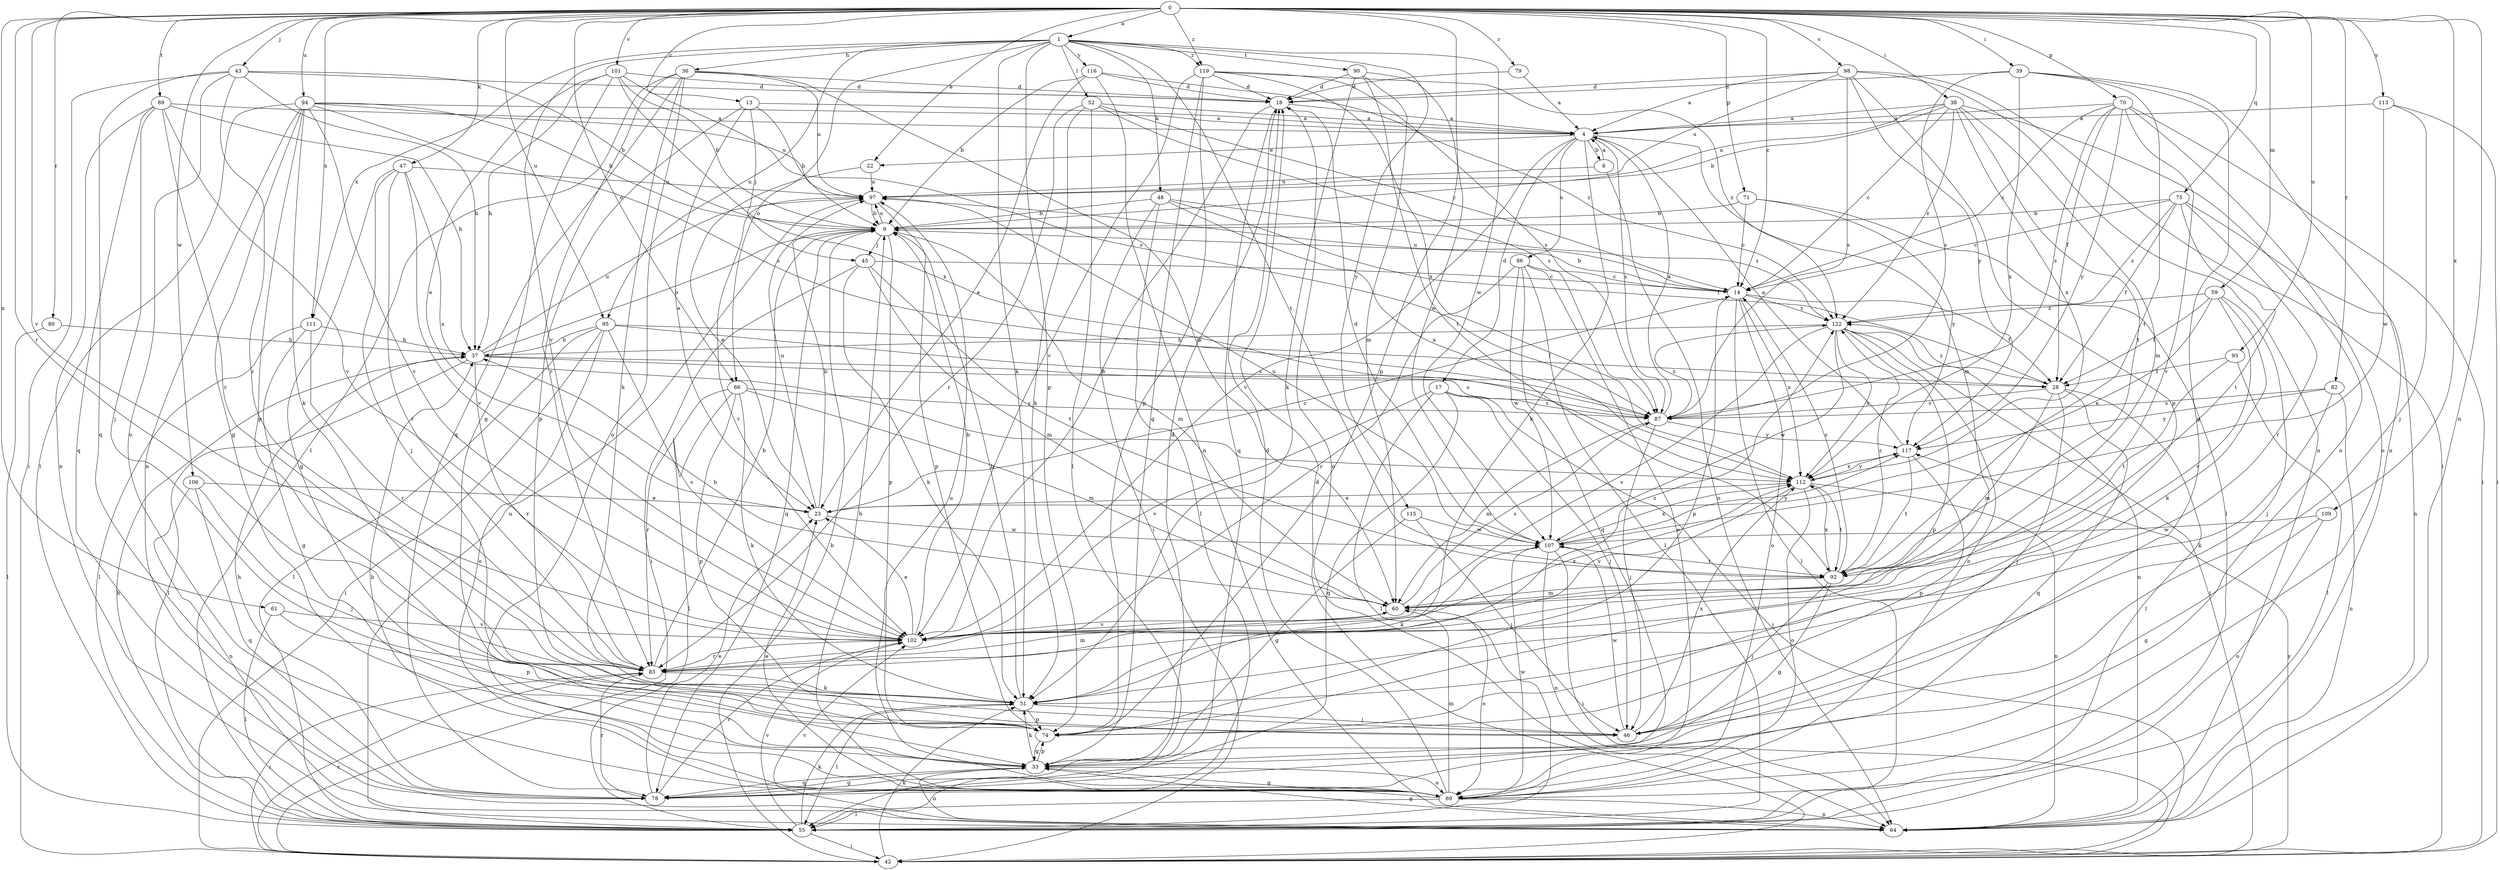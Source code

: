 strict digraph  {
0;
1;
4;
8;
9;
13;
14;
17;
18;
22;
23;
28;
33;
36;
37;
38;
39;
42;
43;
45;
46;
47;
48;
51;
52;
55;
59;
60;
61;
64;
66;
69;
70;
71;
74;
75;
78;
79;
80;
82;
83;
86;
87;
89;
90;
92;
93;
94;
95;
97;
98;
101;
102;
106;
107;
109;
111;
112;
113;
115;
116;
117;
119;
122;
0 -> 1  [label=a];
0 -> 13  [label=c];
0 -> 14  [label=c];
0 -> 22  [label=e];
0 -> 38  [label=i];
0 -> 39  [label=i];
0 -> 43  [label=j];
0 -> 47  [label=k];
0 -> 59  [label=m];
0 -> 61  [label=n];
0 -> 64  [label=n];
0 -> 66  [label=o];
0 -> 70  [label=p];
0 -> 71  [label=p];
0 -> 74  [label=p];
0 -> 75  [label=q];
0 -> 79  [label=r];
0 -> 80  [label=r];
0 -> 82  [label=r];
0 -> 83  [label=r];
0 -> 89  [label=t];
0 -> 93  [label=u];
0 -> 94  [label=u];
0 -> 95  [label=u];
0 -> 98  [label=v];
0 -> 101  [label=v];
0 -> 102  [label=v];
0 -> 106  [label=w];
0 -> 109  [label=x];
0 -> 111  [label=x];
0 -> 113  [label=y];
0 -> 119  [label=z];
1 -> 36  [label=h];
1 -> 48  [label=k];
1 -> 51  [label=k];
1 -> 52  [label=l];
1 -> 66  [label=o];
1 -> 74  [label=p];
1 -> 90  [label=t];
1 -> 92  [label=t];
1 -> 95  [label=u];
1 -> 102  [label=v];
1 -> 107  [label=w];
1 -> 111  [label=x];
1 -> 115  [label=y];
1 -> 116  [label=y];
1 -> 119  [label=z];
4 -> 8  [label=b];
4 -> 17  [label=d];
4 -> 22  [label=e];
4 -> 51  [label=k];
4 -> 60  [label=m];
4 -> 86  [label=s];
4 -> 87  [label=s];
4 -> 102  [label=v];
8 -> 4  [label=a];
8 -> 64  [label=n];
8 -> 97  [label=u];
9 -> 45  [label=j];
9 -> 60  [label=m];
9 -> 74  [label=p];
9 -> 78  [label=q];
9 -> 97  [label=u];
13 -> 4  [label=a];
13 -> 9  [label=b];
13 -> 23  [label=e];
13 -> 45  [label=j];
13 -> 74  [label=p];
14 -> 9  [label=b];
14 -> 28  [label=f];
14 -> 55  [label=l];
14 -> 69  [label=o];
14 -> 74  [label=p];
14 -> 97  [label=u];
14 -> 112  [label=x];
14 -> 122  [label=z];
17 -> 42  [label=i];
17 -> 46  [label=j];
17 -> 55  [label=l];
17 -> 78  [label=q];
17 -> 87  [label=s];
17 -> 102  [label=v];
18 -> 4  [label=a];
18 -> 64  [label=n];
18 -> 78  [label=q];
18 -> 102  [label=v];
22 -> 23  [label=e];
22 -> 97  [label=u];
23 -> 9  [label=b];
23 -> 14  [label=c];
23 -> 97  [label=u];
23 -> 107  [label=w];
28 -> 46  [label=j];
28 -> 55  [label=l];
28 -> 60  [label=m];
28 -> 78  [label=q];
28 -> 87  [label=s];
28 -> 122  [label=z];
33 -> 18  [label=d];
33 -> 51  [label=k];
33 -> 64  [label=n];
33 -> 69  [label=o];
33 -> 74  [label=p];
33 -> 78  [label=q];
36 -> 18  [label=d];
36 -> 51  [label=k];
36 -> 55  [label=l];
36 -> 60  [label=m];
36 -> 69  [label=o];
36 -> 78  [label=q];
36 -> 83  [label=r];
36 -> 97  [label=u];
37 -> 9  [label=b];
37 -> 28  [label=f];
37 -> 55  [label=l];
37 -> 83  [label=r];
37 -> 87  [label=s];
37 -> 97  [label=u];
38 -> 4  [label=a];
38 -> 9  [label=b];
38 -> 14  [label=c];
38 -> 60  [label=m];
38 -> 69  [label=o];
38 -> 92  [label=t];
38 -> 97  [label=u];
38 -> 112  [label=x];
38 -> 122  [label=z];
39 -> 18  [label=d];
39 -> 33  [label=g];
39 -> 64  [label=n];
39 -> 87  [label=s];
39 -> 92  [label=t];
39 -> 112  [label=x];
42 -> 9  [label=b];
42 -> 18  [label=d];
42 -> 51  [label=k];
42 -> 83  [label=r];
42 -> 117  [label=y];
43 -> 9  [label=b];
43 -> 18  [label=d];
43 -> 37  [label=h];
43 -> 42  [label=i];
43 -> 69  [label=o];
43 -> 78  [label=q];
43 -> 83  [label=r];
45 -> 14  [label=c];
45 -> 42  [label=i];
45 -> 51  [label=k];
45 -> 60  [label=m];
45 -> 92  [label=t];
46 -> 107  [label=w];
46 -> 112  [label=x];
47 -> 33  [label=g];
47 -> 46  [label=j];
47 -> 83  [label=r];
47 -> 97  [label=u];
47 -> 102  [label=v];
47 -> 112  [label=x];
48 -> 9  [label=b];
48 -> 28  [label=f];
48 -> 42  [label=i];
48 -> 55  [label=l];
48 -> 112  [label=x];
48 -> 122  [label=z];
51 -> 9  [label=b];
51 -> 46  [label=j];
51 -> 55  [label=l];
51 -> 74  [label=p];
52 -> 4  [label=a];
52 -> 14  [label=c];
52 -> 51  [label=k];
52 -> 55  [label=l];
52 -> 83  [label=r];
52 -> 87  [label=s];
55 -> 37  [label=h];
55 -> 42  [label=i];
55 -> 51  [label=k];
55 -> 97  [label=u];
55 -> 102  [label=v];
59 -> 23  [label=e];
59 -> 28  [label=f];
59 -> 46  [label=j];
59 -> 51  [label=k];
59 -> 102  [label=v];
59 -> 122  [label=z];
60 -> 37  [label=h];
60 -> 69  [label=o];
60 -> 87  [label=s];
60 -> 102  [label=v];
61 -> 55  [label=l];
61 -> 74  [label=p];
61 -> 102  [label=v];
64 -> 33  [label=g];
64 -> 102  [label=v];
66 -> 51  [label=k];
66 -> 55  [label=l];
66 -> 60  [label=m];
66 -> 74  [label=p];
66 -> 83  [label=r];
66 -> 87  [label=s];
69 -> 9  [label=b];
69 -> 18  [label=d];
69 -> 23  [label=e];
69 -> 33  [label=g];
69 -> 37  [label=h];
69 -> 55  [label=l];
69 -> 60  [label=m];
69 -> 64  [label=n];
69 -> 97  [label=u];
69 -> 107  [label=w];
70 -> 4  [label=a];
70 -> 14  [label=c];
70 -> 28  [label=f];
70 -> 42  [label=i];
70 -> 69  [label=o];
70 -> 87  [label=s];
70 -> 102  [label=v];
70 -> 117  [label=y];
71 -> 9  [label=b];
71 -> 14  [label=c];
71 -> 55  [label=l];
71 -> 117  [label=y];
74 -> 33  [label=g];
75 -> 9  [label=b];
75 -> 14  [label=c];
75 -> 28  [label=f];
75 -> 64  [label=n];
75 -> 83  [label=r];
75 -> 92  [label=t];
75 -> 122  [label=z];
78 -> 23  [label=e];
78 -> 33  [label=g];
78 -> 37  [label=h];
78 -> 83  [label=r];
78 -> 102  [label=v];
79 -> 4  [label=a];
79 -> 18  [label=d];
80 -> 37  [label=h];
80 -> 55  [label=l];
82 -> 51  [label=k];
82 -> 64  [label=n];
82 -> 87  [label=s];
82 -> 117  [label=y];
83 -> 9  [label=b];
83 -> 42  [label=i];
83 -> 51  [label=k];
83 -> 60  [label=m];
83 -> 122  [label=z];
86 -> 14  [label=c];
86 -> 55  [label=l];
86 -> 69  [label=o];
86 -> 78  [label=q];
86 -> 83  [label=r];
86 -> 107  [label=w];
87 -> 4  [label=a];
87 -> 46  [label=j];
87 -> 60  [label=m];
87 -> 117  [label=y];
87 -> 122  [label=z];
89 -> 4  [label=a];
89 -> 37  [label=h];
89 -> 46  [label=j];
89 -> 64  [label=n];
89 -> 78  [label=q];
89 -> 83  [label=r];
89 -> 102  [label=v];
90 -> 18  [label=d];
90 -> 51  [label=k];
90 -> 60  [label=m];
90 -> 92  [label=t];
90 -> 107  [label=w];
92 -> 14  [label=c];
92 -> 33  [label=g];
92 -> 46  [label=j];
92 -> 60  [label=m];
92 -> 112  [label=x];
92 -> 122  [label=z];
93 -> 28  [label=f];
93 -> 55  [label=l];
93 -> 92  [label=t];
94 -> 4  [label=a];
94 -> 9  [label=b];
94 -> 33  [label=g];
94 -> 51  [label=k];
94 -> 55  [label=l];
94 -> 64  [label=n];
94 -> 74  [label=p];
94 -> 87  [label=s];
94 -> 97  [label=u];
94 -> 102  [label=v];
95 -> 28  [label=f];
95 -> 37  [label=h];
95 -> 42  [label=i];
95 -> 55  [label=l];
95 -> 69  [label=o];
95 -> 87  [label=s];
95 -> 102  [label=v];
97 -> 9  [label=b];
97 -> 74  [label=p];
97 -> 102  [label=v];
98 -> 4  [label=a];
98 -> 18  [label=d];
98 -> 42  [label=i];
98 -> 64  [label=n];
98 -> 74  [label=p];
98 -> 87  [label=s];
98 -> 97  [label=u];
98 -> 117  [label=y];
101 -> 9  [label=b];
101 -> 18  [label=d];
101 -> 23  [label=e];
101 -> 33  [label=g];
101 -> 37  [label=h];
101 -> 87  [label=s];
101 -> 112  [label=x];
102 -> 9  [label=b];
102 -> 23  [label=e];
102 -> 83  [label=r];
102 -> 112  [label=x];
106 -> 23  [label=e];
106 -> 46  [label=j];
106 -> 64  [label=n];
106 -> 78  [label=q];
107 -> 18  [label=d];
107 -> 42  [label=i];
107 -> 51  [label=k];
107 -> 64  [label=n];
107 -> 92  [label=t];
107 -> 97  [label=u];
107 -> 112  [label=x];
107 -> 117  [label=y];
109 -> 33  [label=g];
109 -> 69  [label=o];
109 -> 107  [label=w];
111 -> 33  [label=g];
111 -> 37  [label=h];
111 -> 55  [label=l];
111 -> 83  [label=r];
112 -> 23  [label=e];
112 -> 64  [label=n];
112 -> 69  [label=o];
112 -> 92  [label=t];
112 -> 102  [label=v];
112 -> 117  [label=y];
113 -> 4  [label=a];
113 -> 42  [label=i];
113 -> 46  [label=j];
113 -> 107  [label=w];
115 -> 33  [label=g];
115 -> 46  [label=j];
115 -> 107  [label=w];
116 -> 9  [label=b];
116 -> 18  [label=d];
116 -> 23  [label=e];
116 -> 64  [label=n];
116 -> 122  [label=z];
117 -> 4  [label=a];
117 -> 74  [label=p];
117 -> 92  [label=t];
117 -> 112  [label=x];
119 -> 18  [label=d];
119 -> 33  [label=g];
119 -> 74  [label=p];
119 -> 87  [label=s];
119 -> 102  [label=v];
119 -> 112  [label=x];
119 -> 122  [label=z];
122 -> 37  [label=h];
122 -> 42  [label=i];
122 -> 64  [label=n];
122 -> 69  [label=o];
122 -> 74  [label=p];
122 -> 102  [label=v];
122 -> 107  [label=w];
122 -> 112  [label=x];
}
